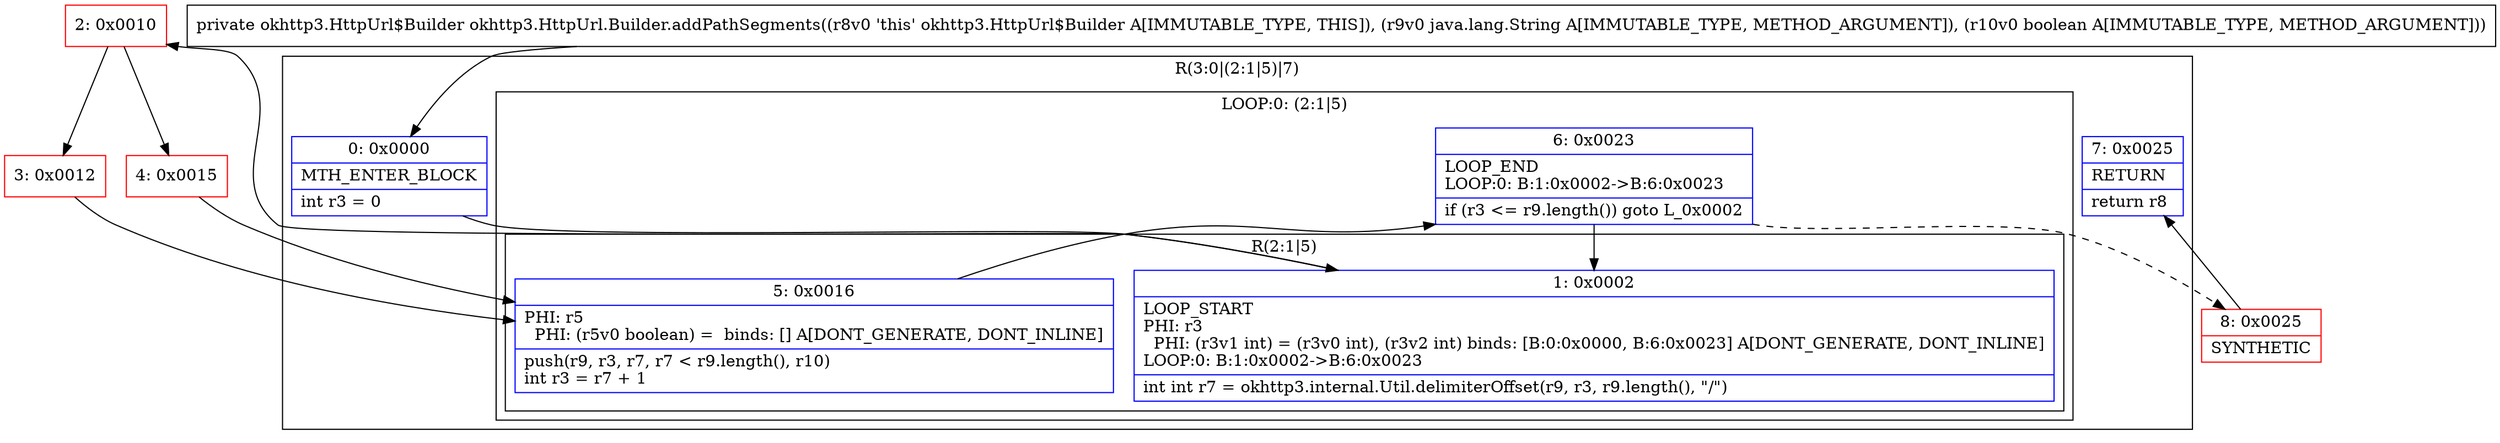 digraph "CFG forokhttp3.HttpUrl.Builder.addPathSegments(Ljava\/lang\/String;Z)Lokhttp3\/HttpUrl$Builder;" {
subgraph cluster_Region_533191177 {
label = "R(3:0|(2:1|5)|7)";
node [shape=record,color=blue];
Node_0 [shape=record,label="{0\:\ 0x0000|MTH_ENTER_BLOCK\l|int r3 = 0\l}"];
subgraph cluster_LoopRegion_1076055933 {
label = "LOOP:0: (2:1|5)";
node [shape=record,color=blue];
Node_6 [shape=record,label="{6\:\ 0x0023|LOOP_END\lLOOP:0: B:1:0x0002\-\>B:6:0x0023\l|if (r3 \<= r9.length()) goto L_0x0002\l}"];
subgraph cluster_Region_1917385701 {
label = "R(2:1|5)";
node [shape=record,color=blue];
Node_1 [shape=record,label="{1\:\ 0x0002|LOOP_START\lPHI: r3 \l  PHI: (r3v1 int) = (r3v0 int), (r3v2 int) binds: [B:0:0x0000, B:6:0x0023] A[DONT_GENERATE, DONT_INLINE]\lLOOP:0: B:1:0x0002\-\>B:6:0x0023\l|int int r7 = okhttp3.internal.Util.delimiterOffset(r9, r3, r9.length(), \"\/\")\l}"];
Node_5 [shape=record,label="{5\:\ 0x0016|PHI: r5 \l  PHI: (r5v0 boolean) =  binds: [] A[DONT_GENERATE, DONT_INLINE]\l|push(r9, r3, r7, r7 \< r9.length(), r10)\lint r3 = r7 + 1\l}"];
}
}
Node_7 [shape=record,label="{7\:\ 0x0025|RETURN\l|return r8\l}"];
}
Node_2 [shape=record,color=red,label="{2\:\ 0x0010}"];
Node_3 [shape=record,color=red,label="{3\:\ 0x0012}"];
Node_4 [shape=record,color=red,label="{4\:\ 0x0015}"];
Node_8 [shape=record,color=red,label="{8\:\ 0x0025|SYNTHETIC\l}"];
MethodNode[shape=record,label="{private okhttp3.HttpUrl$Builder okhttp3.HttpUrl.Builder.addPathSegments((r8v0 'this' okhttp3.HttpUrl$Builder A[IMMUTABLE_TYPE, THIS]), (r9v0 java.lang.String A[IMMUTABLE_TYPE, METHOD_ARGUMENT]), (r10v0 boolean A[IMMUTABLE_TYPE, METHOD_ARGUMENT])) }"];
MethodNode -> Node_0;
Node_0 -> Node_1;
Node_6 -> Node_1;
Node_6 -> Node_8[style=dashed];
Node_1 -> Node_2;
Node_5 -> Node_6;
Node_2 -> Node_3;
Node_2 -> Node_4;
Node_3 -> Node_5;
Node_4 -> Node_5;
Node_8 -> Node_7;
}


